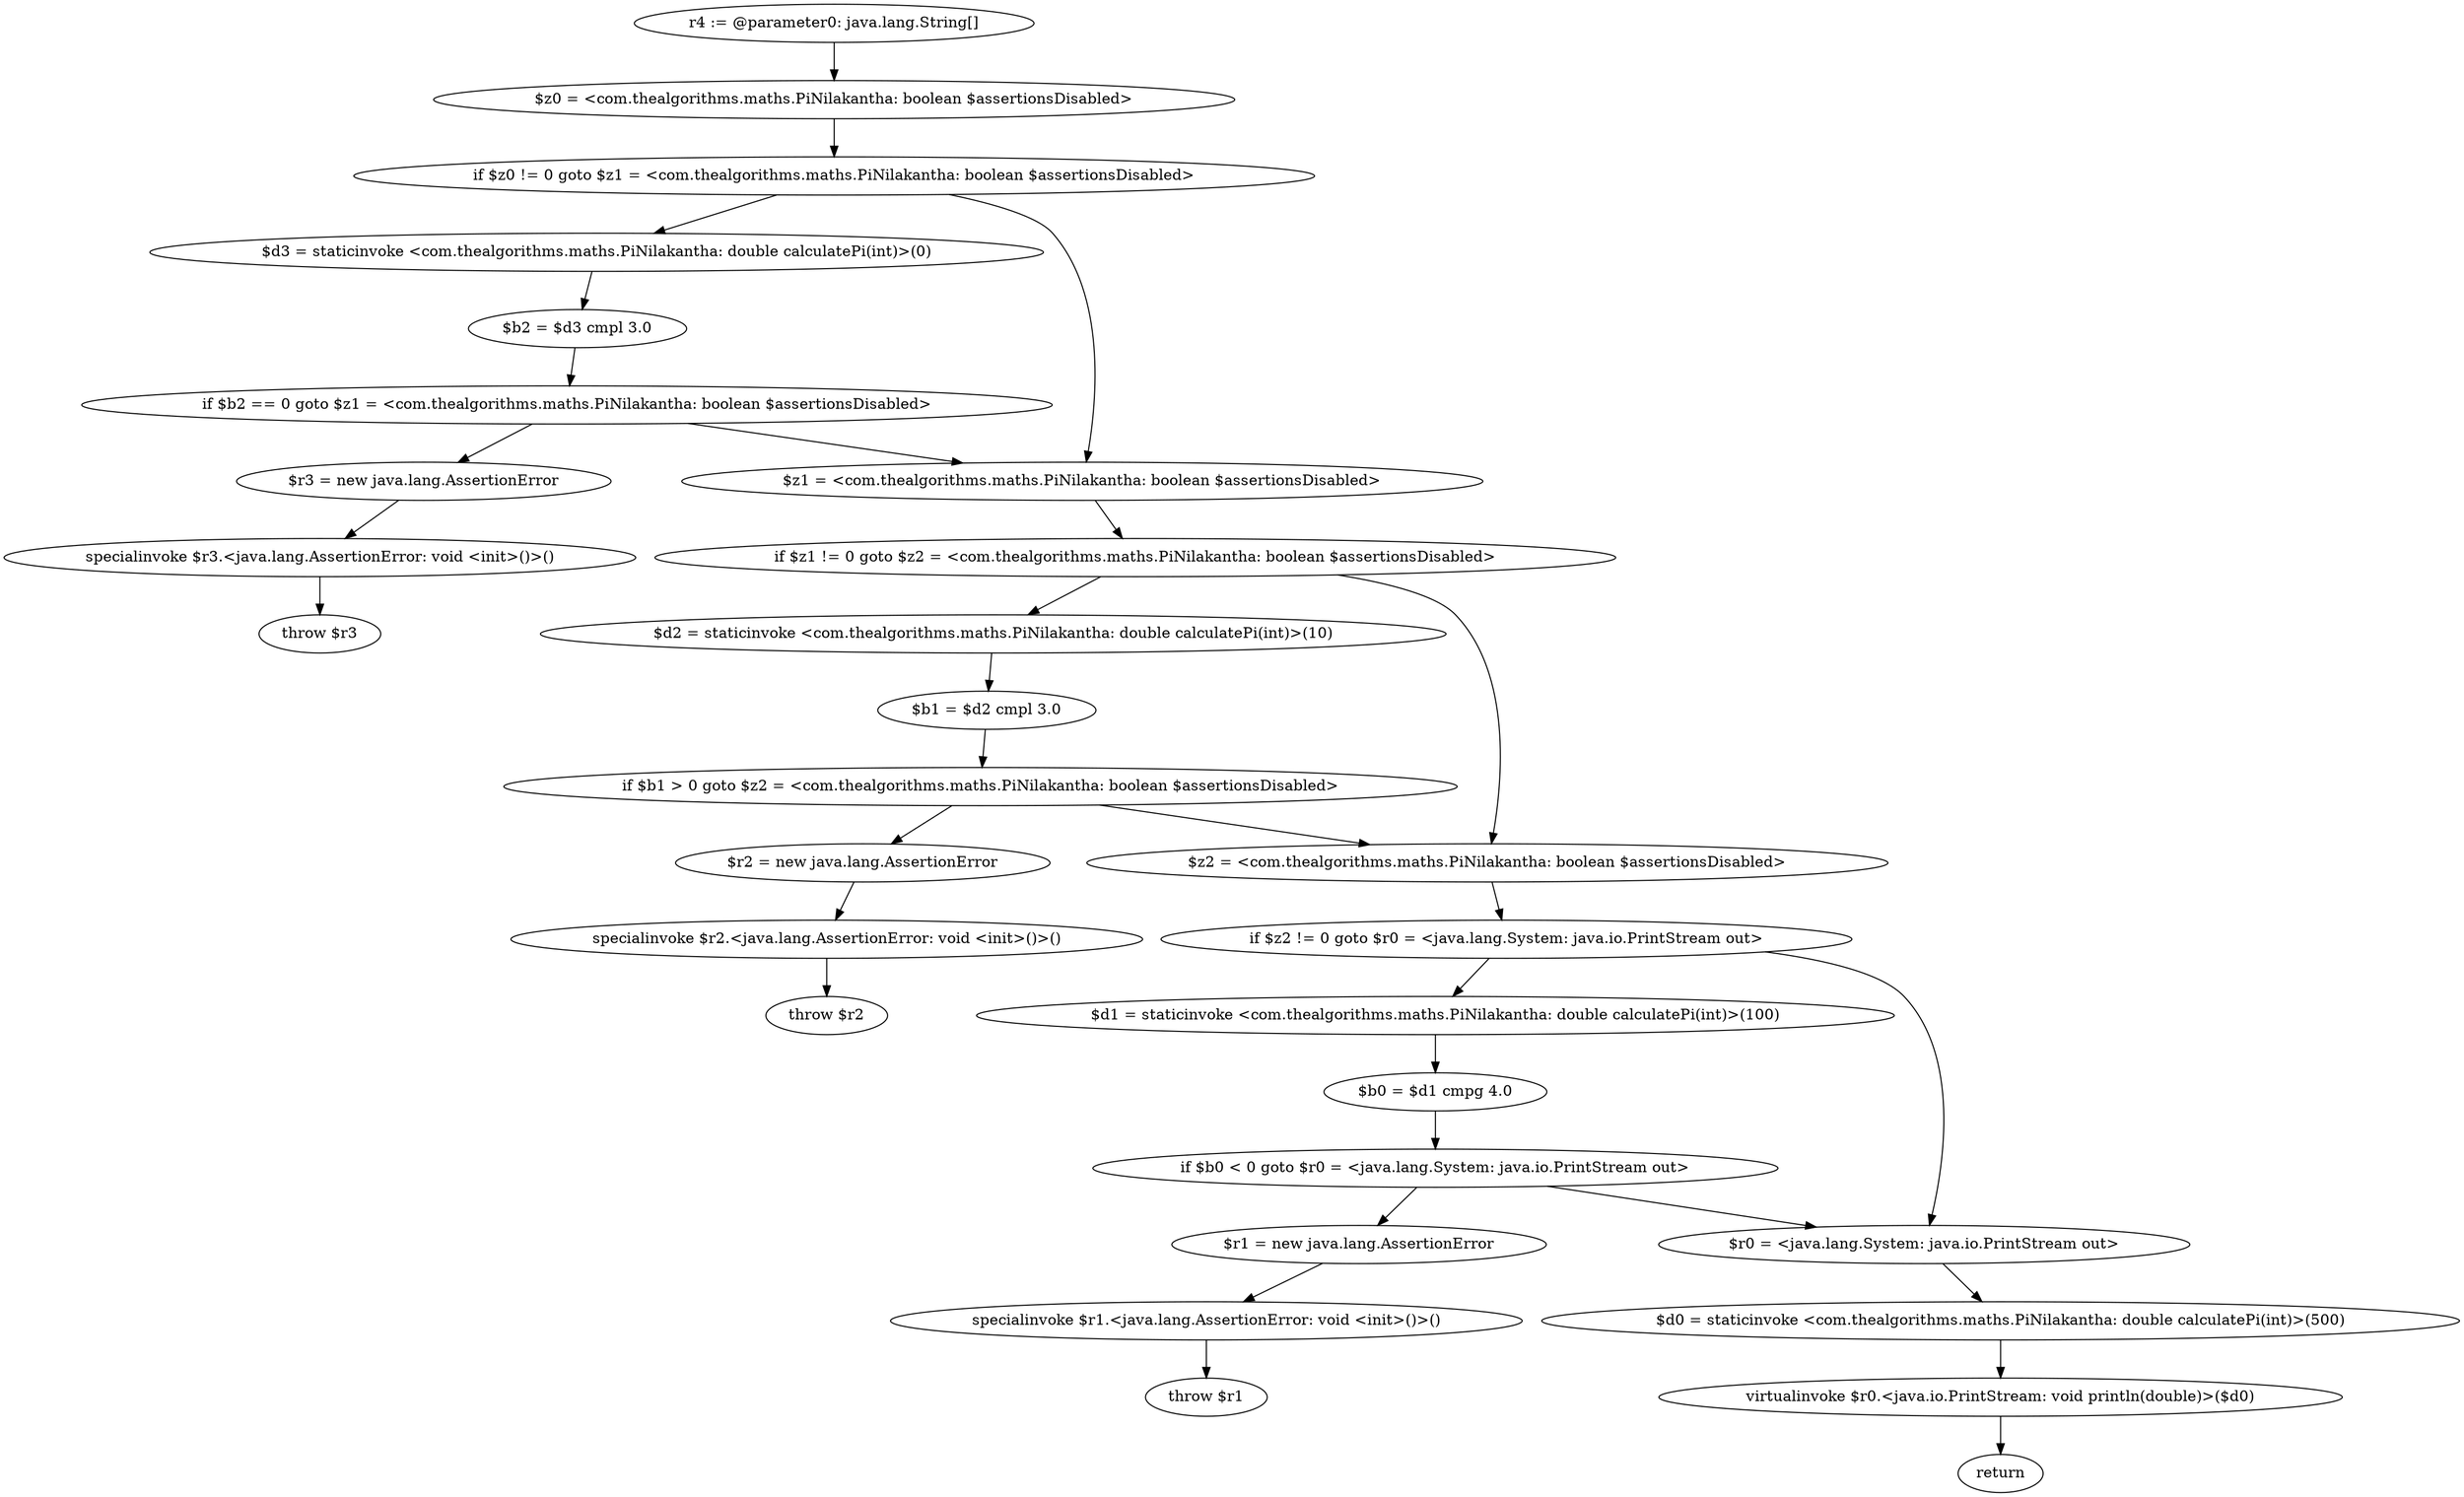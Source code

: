 digraph "unitGraph" {
    "r4 := @parameter0: java.lang.String[]"
    "$z0 = <com.thealgorithms.maths.PiNilakantha: boolean $assertionsDisabled>"
    "if $z0 != 0 goto $z1 = <com.thealgorithms.maths.PiNilakantha: boolean $assertionsDisabled>"
    "$d3 = staticinvoke <com.thealgorithms.maths.PiNilakantha: double calculatePi(int)>(0)"
    "$b2 = $d3 cmpl 3.0"
    "if $b2 == 0 goto $z1 = <com.thealgorithms.maths.PiNilakantha: boolean $assertionsDisabled>"
    "$r3 = new java.lang.AssertionError"
    "specialinvoke $r3.<java.lang.AssertionError: void <init>()>()"
    "throw $r3"
    "$z1 = <com.thealgorithms.maths.PiNilakantha: boolean $assertionsDisabled>"
    "if $z1 != 0 goto $z2 = <com.thealgorithms.maths.PiNilakantha: boolean $assertionsDisabled>"
    "$d2 = staticinvoke <com.thealgorithms.maths.PiNilakantha: double calculatePi(int)>(10)"
    "$b1 = $d2 cmpl 3.0"
    "if $b1 > 0 goto $z2 = <com.thealgorithms.maths.PiNilakantha: boolean $assertionsDisabled>"
    "$r2 = new java.lang.AssertionError"
    "specialinvoke $r2.<java.lang.AssertionError: void <init>()>()"
    "throw $r2"
    "$z2 = <com.thealgorithms.maths.PiNilakantha: boolean $assertionsDisabled>"
    "if $z2 != 0 goto $r0 = <java.lang.System: java.io.PrintStream out>"
    "$d1 = staticinvoke <com.thealgorithms.maths.PiNilakantha: double calculatePi(int)>(100)"
    "$b0 = $d1 cmpg 4.0"
    "if $b0 < 0 goto $r0 = <java.lang.System: java.io.PrintStream out>"
    "$r1 = new java.lang.AssertionError"
    "specialinvoke $r1.<java.lang.AssertionError: void <init>()>()"
    "throw $r1"
    "$r0 = <java.lang.System: java.io.PrintStream out>"
    "$d0 = staticinvoke <com.thealgorithms.maths.PiNilakantha: double calculatePi(int)>(500)"
    "virtualinvoke $r0.<java.io.PrintStream: void println(double)>($d0)"
    "return"
    "r4 := @parameter0: java.lang.String[]"->"$z0 = <com.thealgorithms.maths.PiNilakantha: boolean $assertionsDisabled>";
    "$z0 = <com.thealgorithms.maths.PiNilakantha: boolean $assertionsDisabled>"->"if $z0 != 0 goto $z1 = <com.thealgorithms.maths.PiNilakantha: boolean $assertionsDisabled>";
    "if $z0 != 0 goto $z1 = <com.thealgorithms.maths.PiNilakantha: boolean $assertionsDisabled>"->"$d3 = staticinvoke <com.thealgorithms.maths.PiNilakantha: double calculatePi(int)>(0)";
    "if $z0 != 0 goto $z1 = <com.thealgorithms.maths.PiNilakantha: boolean $assertionsDisabled>"->"$z1 = <com.thealgorithms.maths.PiNilakantha: boolean $assertionsDisabled>";
    "$d3 = staticinvoke <com.thealgorithms.maths.PiNilakantha: double calculatePi(int)>(0)"->"$b2 = $d3 cmpl 3.0";
    "$b2 = $d3 cmpl 3.0"->"if $b2 == 0 goto $z1 = <com.thealgorithms.maths.PiNilakantha: boolean $assertionsDisabled>";
    "if $b2 == 0 goto $z1 = <com.thealgorithms.maths.PiNilakantha: boolean $assertionsDisabled>"->"$r3 = new java.lang.AssertionError";
    "if $b2 == 0 goto $z1 = <com.thealgorithms.maths.PiNilakantha: boolean $assertionsDisabled>"->"$z1 = <com.thealgorithms.maths.PiNilakantha: boolean $assertionsDisabled>";
    "$r3 = new java.lang.AssertionError"->"specialinvoke $r3.<java.lang.AssertionError: void <init>()>()";
    "specialinvoke $r3.<java.lang.AssertionError: void <init>()>()"->"throw $r3";
    "$z1 = <com.thealgorithms.maths.PiNilakantha: boolean $assertionsDisabled>"->"if $z1 != 0 goto $z2 = <com.thealgorithms.maths.PiNilakantha: boolean $assertionsDisabled>";
    "if $z1 != 0 goto $z2 = <com.thealgorithms.maths.PiNilakantha: boolean $assertionsDisabled>"->"$d2 = staticinvoke <com.thealgorithms.maths.PiNilakantha: double calculatePi(int)>(10)";
    "if $z1 != 0 goto $z2 = <com.thealgorithms.maths.PiNilakantha: boolean $assertionsDisabled>"->"$z2 = <com.thealgorithms.maths.PiNilakantha: boolean $assertionsDisabled>";
    "$d2 = staticinvoke <com.thealgorithms.maths.PiNilakantha: double calculatePi(int)>(10)"->"$b1 = $d2 cmpl 3.0";
    "$b1 = $d2 cmpl 3.0"->"if $b1 > 0 goto $z2 = <com.thealgorithms.maths.PiNilakantha: boolean $assertionsDisabled>";
    "if $b1 > 0 goto $z2 = <com.thealgorithms.maths.PiNilakantha: boolean $assertionsDisabled>"->"$r2 = new java.lang.AssertionError";
    "if $b1 > 0 goto $z2 = <com.thealgorithms.maths.PiNilakantha: boolean $assertionsDisabled>"->"$z2 = <com.thealgorithms.maths.PiNilakantha: boolean $assertionsDisabled>";
    "$r2 = new java.lang.AssertionError"->"specialinvoke $r2.<java.lang.AssertionError: void <init>()>()";
    "specialinvoke $r2.<java.lang.AssertionError: void <init>()>()"->"throw $r2";
    "$z2 = <com.thealgorithms.maths.PiNilakantha: boolean $assertionsDisabled>"->"if $z2 != 0 goto $r0 = <java.lang.System: java.io.PrintStream out>";
    "if $z2 != 0 goto $r0 = <java.lang.System: java.io.PrintStream out>"->"$d1 = staticinvoke <com.thealgorithms.maths.PiNilakantha: double calculatePi(int)>(100)";
    "if $z2 != 0 goto $r0 = <java.lang.System: java.io.PrintStream out>"->"$r0 = <java.lang.System: java.io.PrintStream out>";
    "$d1 = staticinvoke <com.thealgorithms.maths.PiNilakantha: double calculatePi(int)>(100)"->"$b0 = $d1 cmpg 4.0";
    "$b0 = $d1 cmpg 4.0"->"if $b0 < 0 goto $r0 = <java.lang.System: java.io.PrintStream out>";
    "if $b0 < 0 goto $r0 = <java.lang.System: java.io.PrintStream out>"->"$r1 = new java.lang.AssertionError";
    "if $b0 < 0 goto $r0 = <java.lang.System: java.io.PrintStream out>"->"$r0 = <java.lang.System: java.io.PrintStream out>";
    "$r1 = new java.lang.AssertionError"->"specialinvoke $r1.<java.lang.AssertionError: void <init>()>()";
    "specialinvoke $r1.<java.lang.AssertionError: void <init>()>()"->"throw $r1";
    "$r0 = <java.lang.System: java.io.PrintStream out>"->"$d0 = staticinvoke <com.thealgorithms.maths.PiNilakantha: double calculatePi(int)>(500)";
    "$d0 = staticinvoke <com.thealgorithms.maths.PiNilakantha: double calculatePi(int)>(500)"->"virtualinvoke $r0.<java.io.PrintStream: void println(double)>($d0)";
    "virtualinvoke $r0.<java.io.PrintStream: void println(double)>($d0)"->"return";
}
